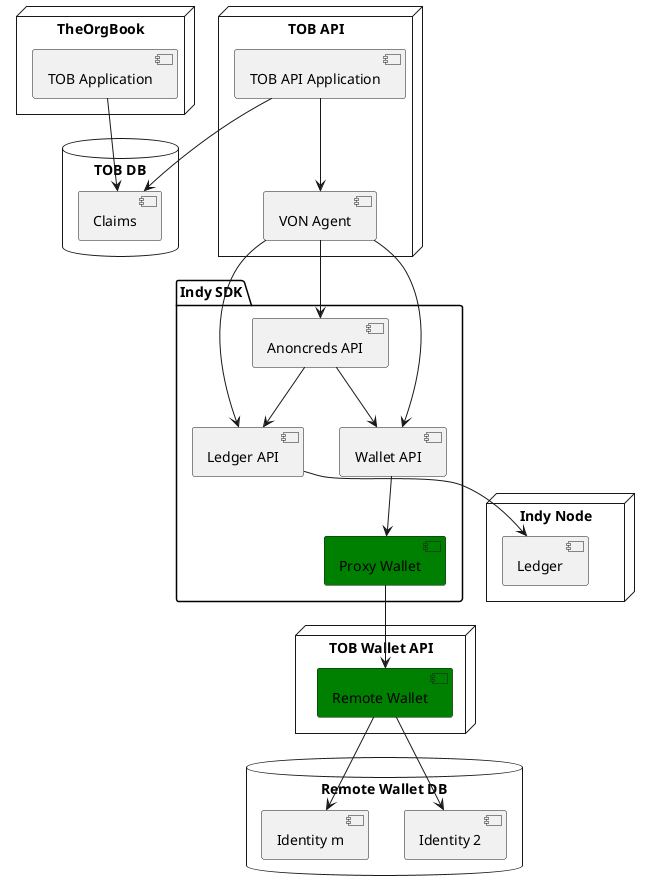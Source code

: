 @startuml
node "TheOrgBook" {
[TOB Application]
}
node "TOB API" {
[TOB API Application]
[VON Agent]
}
[TOB API Application] --> [VON Agent]
folder "Indy SDK" {
[Ledger API]
[Anoncreds API]
[Wallet API]
[Proxy Wallet]
}
component [Proxy Wallet] #Green
[VON Agent] --> [Ledger API]
[VON Agent] --> [Anoncreds API]
[VON Agent] --> [Wallet API]
[Anoncreds API] --> [Ledger API]
[Anoncreds API] --> [Wallet API]
[Wallet API] --> [Proxy Wallet]
node "Indy Node" {
[Ledger]
}
node "TOB Wallet API" {
[Remote Wallet]
}
component [Remote Wallet] #Green
database "TOB DB" {
[Claims]
}
database "Remote Wallet DB" {
[Identity 2]
[Identity m]
}
[TOB Application] --> [Claims]
[TOB API Application] --> [Claims]
[Remote Wallet] --> [Identity 2]
[Remote Wallet] --> [Identity m]
[Proxy Wallet] --> [Remote Wallet]
[Ledger API] --> [Ledger]
@enduml
